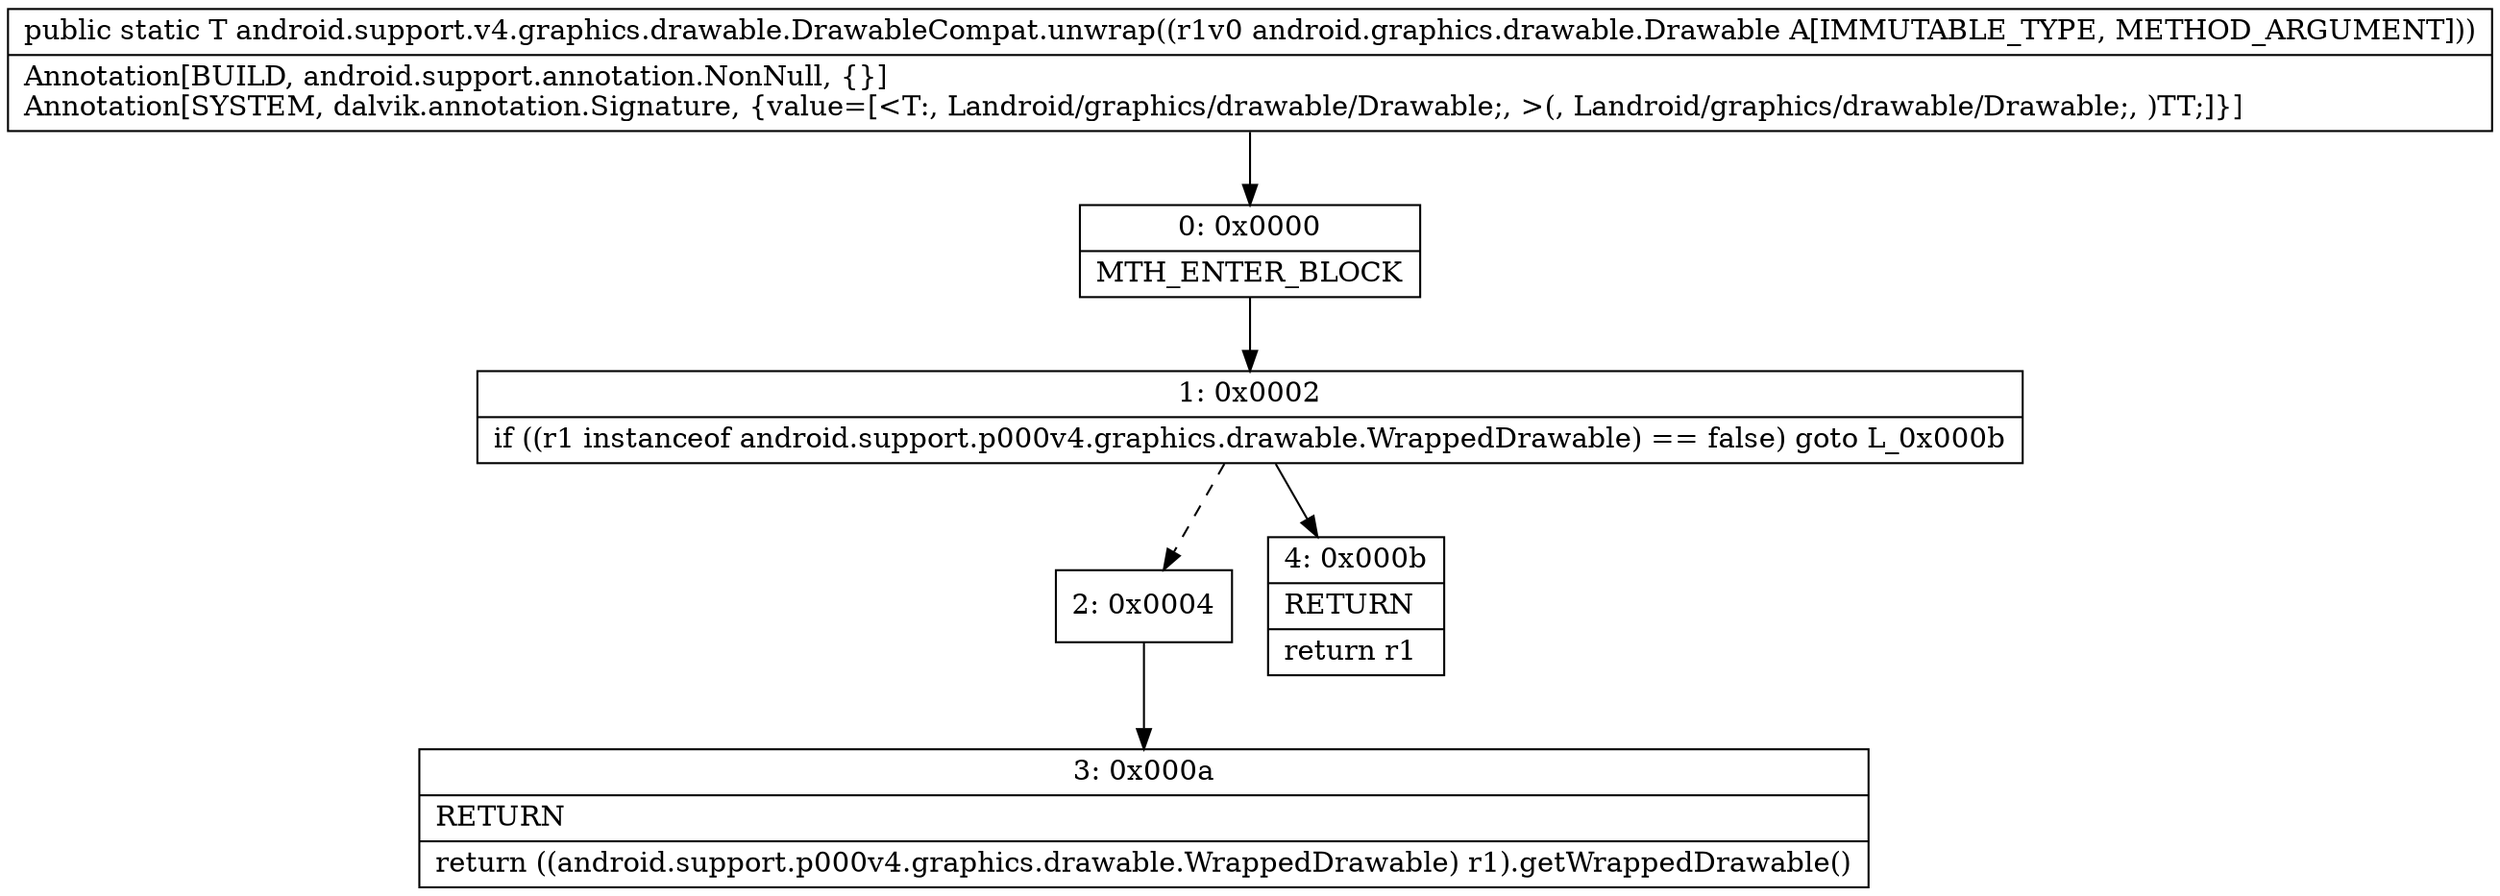 digraph "CFG forandroid.support.v4.graphics.drawable.DrawableCompat.unwrap(Landroid\/graphics\/drawable\/Drawable;)Landroid\/graphics\/drawable\/Drawable;" {
Node_0 [shape=record,label="{0\:\ 0x0000|MTH_ENTER_BLOCK\l}"];
Node_1 [shape=record,label="{1\:\ 0x0002|if ((r1 instanceof android.support.p000v4.graphics.drawable.WrappedDrawable) == false) goto L_0x000b\l}"];
Node_2 [shape=record,label="{2\:\ 0x0004}"];
Node_3 [shape=record,label="{3\:\ 0x000a|RETURN\l|return ((android.support.p000v4.graphics.drawable.WrappedDrawable) r1).getWrappedDrawable()\l}"];
Node_4 [shape=record,label="{4\:\ 0x000b|RETURN\l|return r1\l}"];
MethodNode[shape=record,label="{public static T android.support.v4.graphics.drawable.DrawableCompat.unwrap((r1v0 android.graphics.drawable.Drawable A[IMMUTABLE_TYPE, METHOD_ARGUMENT]))  | Annotation[BUILD, android.support.annotation.NonNull, \{\}]\lAnnotation[SYSTEM, dalvik.annotation.Signature, \{value=[\<T:, Landroid\/graphics\/drawable\/Drawable;, \>(, Landroid\/graphics\/drawable\/Drawable;, )TT;]\}]\l}"];
MethodNode -> Node_0;
Node_0 -> Node_1;
Node_1 -> Node_2[style=dashed];
Node_1 -> Node_4;
Node_2 -> Node_3;
}

